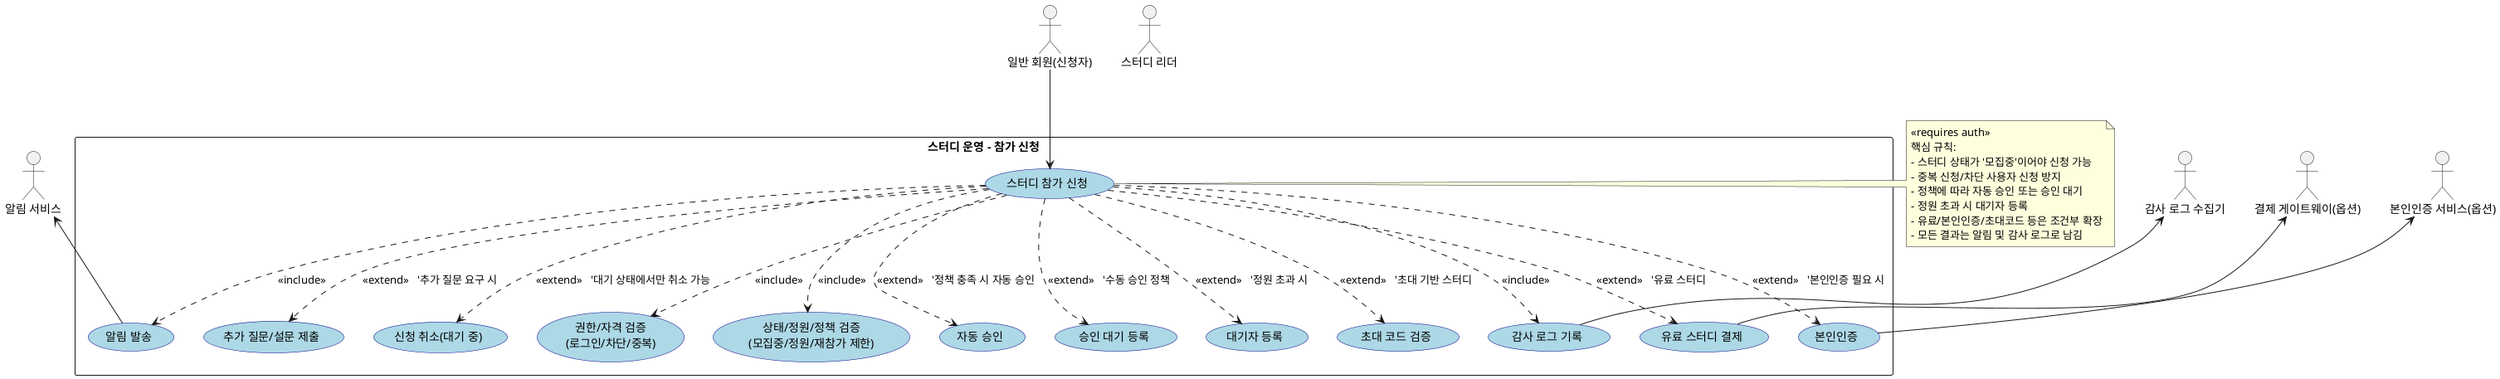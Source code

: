 @startuml
' 스터디 참가 신청 Use Case Diagram

skinparam packageStyle rectangle
skinparam usecase {
  BackgroundColor LightBlue
  BorderColor DarkBlue
}

' === Actors ===
actor "일반 회원(신청자)" as User
actor "스터디 리더" as Leader
actor "알림 서비스" as Noti
actor "감사 로그 수집기" as Audit
actor "결제 게이트웨이(옵션)" as Pay
actor "본인인증 서비스(옵션)" as Verify

' === System Boundary ===
rectangle "스터디 운영 - 참가 신청" as ApplyStudy {

  ' 메인 UC
  usecase "스터디 참가 신청" as UC_Apply

  ' 항상 수행되는 교차 관심사 (include)
  usecase "권한/자격 검증\n(로그인/차단/중복)" as UC_Authz
  usecase "상태/정원/정책 검증\n(모집중/정원/재참가 제한)" as UC_Validate
  usecase "감사 로그 기록" as UC_Audit
  usecase "알림 발송" as UC_Notify

  ' 조건부/선택 흐름 (extend)
  usecase "자동 승인" as UC_AutoApprove
  usecase "승인 대기 등록" as UC_Pending
  usecase "대기자 등록" as UC_Waitlist
  usecase "초대 코드 검증" as UC_Invite
  usecase "추가 질문/설문 제출" as UC_Questionnaire
  usecase "본인인증" as UC_Verify
  usecase "유료 스터디 결제" as UC_Payment
  usecase "신청 취소(대기 중)" as UC_Cancel
}

' === 실행자 연결 ===
User --> UC_Apply
'Leader --> UC_Cancel  '리더가 대기 취소를 대신 처리하는 정책이 있을 수 있음(선택)

' === include: 공통 교차 관심사 ===
UC_Apply ..> UC_Authz    : <<include>>
UC_Apply ..> UC_Validate : <<include>>
UC_Apply ..> UC_Audit    : <<include>>
UC_Apply ..> UC_Notify   : <<include>>

' === extend: 조건부/선택 흐름 ===
UC_Apply ..> UC_Invite        : <<extend>>   '초대 기반 스터디
UC_Apply ..> UC_Questionnaire : <<extend>>   '추가 질문 요구 시
UC_Apply ..> UC_Verify        : <<extend>>   '본인인증 필요 시
UC_Apply ..> UC_Payment       : <<extend>>   '유료 스터디
UC_Apply ..> UC_AutoApprove   : <<extend>>   '정책 충족 시 자동 승인
UC_Apply ..> UC_Pending       : <<extend>>   '수동 승인 정책
UC_Apply ..> UC_Waitlist      : <<extend>>   '정원 초과 시
UC_Apply ..> UC_Cancel        : <<extend>>   '대기 상태에서만 취소 가능

' === 외부 시스템 연동 ===
Audit <-- UC_Audit
Noti  <-- UC_Notify
Pay   <-- UC_Payment
Verify <-- UC_Verify

' === Notes ===
note right of UC_Apply
«requires auth»
핵심 규칙:
- 스터디 상태가 '모집중'이어야 신청 가능
- 중복 신청/차단 사용자 신청 방지
- 정책에 따라 자동 승인 또는 승인 대기
- 정원 초과 시 대기자 등록
- 유료/본인인증/초대코드 등은 조건부 확장
- 모든 결과는 알림 및 감사 로그로 남김
end note

@enduml
